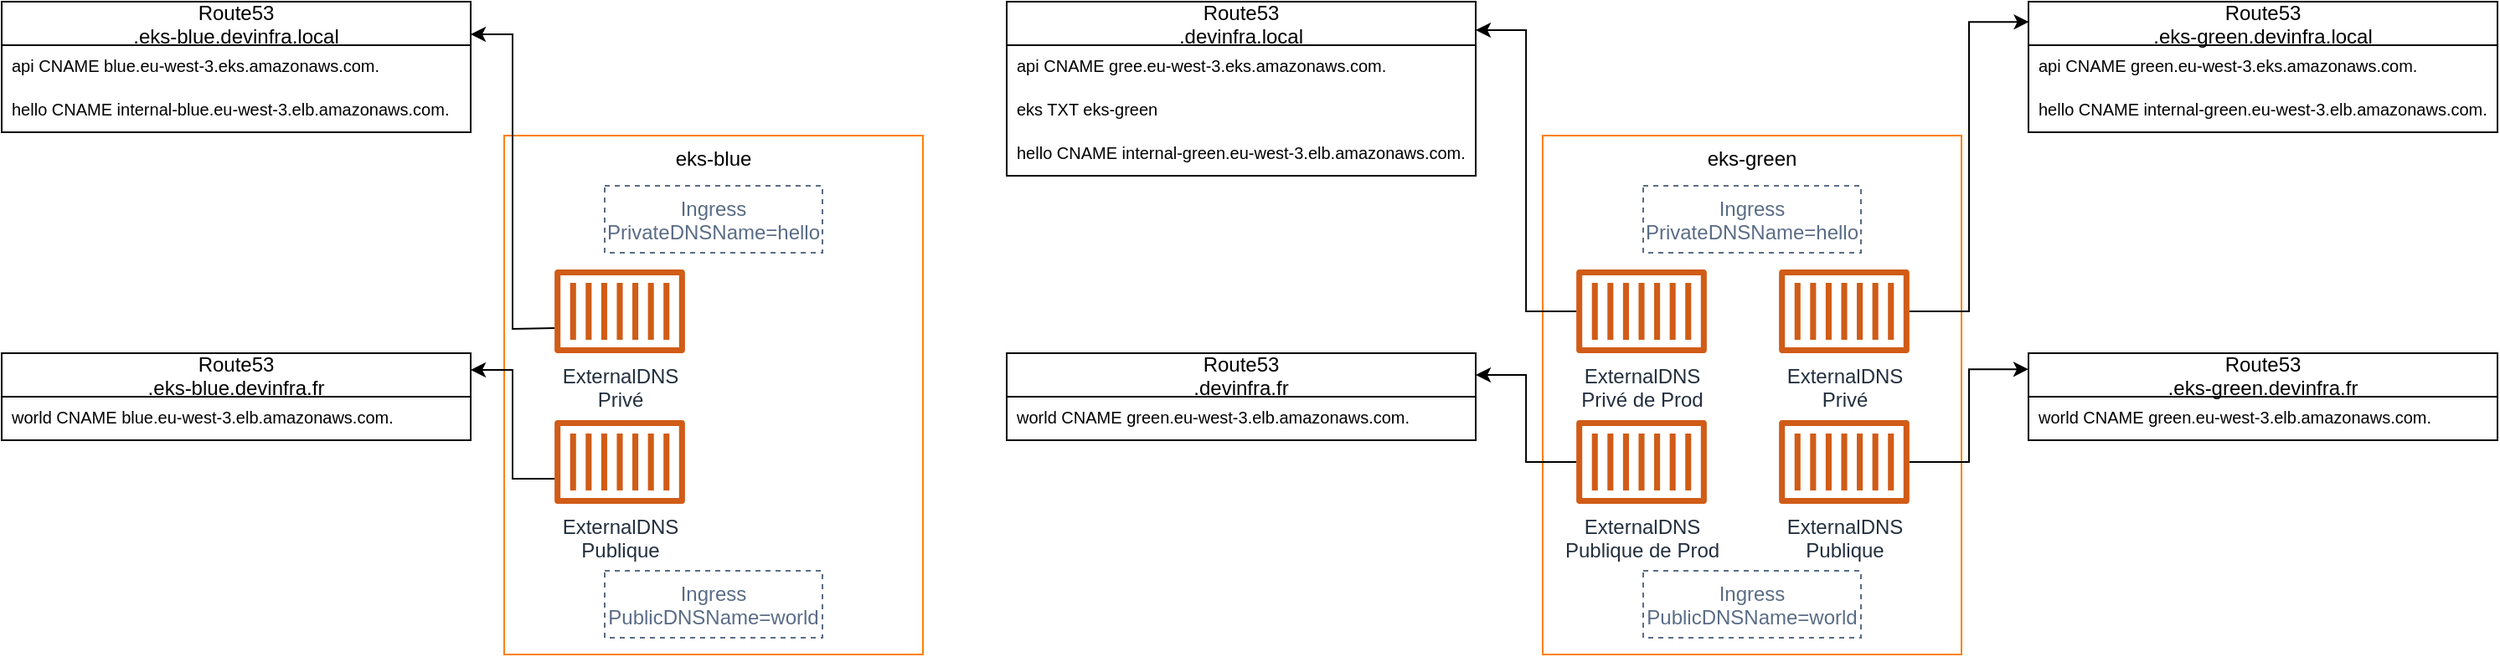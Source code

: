 <mxfile version="12.1.7" type="device" pages="1"><diagram id="Ht1M8jgEwFfnCIfOTk4-" name="Page-1"><mxGraphModel dx="1899" dy="792" grid="1" gridSize="10" guides="1" tooltips="1" connect="1" arrows="1" fold="1" page="1" pageScale="1" pageWidth="827" pageHeight="1169" math="0" shadow="0"><root><mxCell id="0"/><mxCell id="1" parent="0"/><mxCell id="k5W9xsYktUSqRRLWM8jy-3" value="eks-blue" style="verticalAlign=top;fontStyle=0;strokeColor=#FF8000;" parent="1" vertex="1"><mxGeometry x="160" y="220" width="250" height="310" as="geometry"/></mxCell><mxCell id="k5W9xsYktUSqRRLWM8jy-6" value="ExternalDNS&lt;br&gt;Privé" style="outlineConnect=0;fontColor=#232F3E;gradientColor=none;fillColor=#D05C17;strokeColor=none;dashed=0;verticalLabelPosition=bottom;verticalAlign=top;align=center;html=1;fontSize=12;fontStyle=0;aspect=fixed;pointerEvents=1;shape=mxgraph.aws4.container_1;" parent="1" vertex="1"><mxGeometry x="190" y="300" width="78" height="50" as="geometry"/></mxCell><mxCell id="k5W9xsYktUSqRRLWM8jy-10" value="ExternalDNS&lt;br&gt;Publique" style="outlineConnect=0;fontColor=#232F3E;gradientColor=none;fillColor=#D05C17;strokeColor=none;dashed=0;verticalLabelPosition=bottom;verticalAlign=top;align=center;html=1;fontSize=12;fontStyle=0;aspect=fixed;pointerEvents=1;shape=mxgraph.aws4.container_1;" parent="1" vertex="1"><mxGeometry x="190" y="390" width="78" height="50" as="geometry"/></mxCell><mxCell id="k5W9xsYktUSqRRLWM8jy-17" value="Ingress&#10;PrivateDNSName=hello" style="fillColor=none;strokeColor=#5A6C86;dashed=1;verticalAlign=top;fontStyle=0;fontColor=#5A6C86;" parent="1" vertex="1"><mxGeometry x="220" y="250" width="130" height="40" as="geometry"/></mxCell><mxCell id="k5W9xsYktUSqRRLWM8jy-32" style="edgeStyle=orthogonalEdgeStyle;rounded=0;orthogonalLoop=1;jettySize=auto;html=1;entryX=1;entryY=0.25;entryDx=0;entryDy=0;" parent="1" target="awfMEJctCj2FxYCj-Qh--1" edge="1"><mxGeometry relative="1" as="geometry"><mxPoint x="190" y="334.966" as="sourcePoint"/><mxPoint x="140" y="162.5" as="targetPoint"/></mxGeometry></mxCell><mxCell id="k5W9xsYktUSqRRLWM8jy-33" style="edgeStyle=orthogonalEdgeStyle;rounded=0;orthogonalLoop=1;jettySize=auto;html=1;" parent="1" edge="1"><mxGeometry relative="1" as="geometry"><mxPoint x="190" y="425.034" as="sourcePoint"/><mxPoint x="140" y="360" as="targetPoint"/><Array as="points"><mxPoint x="165" y="425"/><mxPoint x="165" y="360"/><mxPoint x="140" y="360"/></Array></mxGeometry></mxCell><mxCell id="k5W9xsYktUSqRRLWM8jy-24" value="eks-green" style="verticalAlign=top;fontStyle=0;strokeColor=#FF8000;" parent="1" vertex="1"><mxGeometry x="780" y="220" width="250" height="310" as="geometry"/></mxCell><mxCell id="k5W9xsYktUSqRRLWM8jy-25" value="Ingress&#10;PrivateDNSName=hello" style="fillColor=none;strokeColor=#5A6C86;dashed=1;verticalAlign=top;fontStyle=0;fontColor=#5A6C86;" parent="1" vertex="1"><mxGeometry x="840" y="250" width="130" height="40" as="geometry"/></mxCell><mxCell id="k5W9xsYktUSqRRLWM8jy-36" style="edgeStyle=orthogonalEdgeStyle;rounded=0;orthogonalLoop=1;jettySize=auto;html=1;entryX=0.001;entryY=0.155;entryDx=0;entryDy=0;entryPerimeter=0;" parent="1" source="k5W9xsYktUSqRRLWM8jy-26" target="awfMEJctCj2FxYCj-Qh--10" edge="1"><mxGeometry relative="1" as="geometry"><mxPoint x="1070" y="162.5" as="targetPoint"/></mxGeometry></mxCell><mxCell id="k5W9xsYktUSqRRLWM8jy-26" value="ExternalDNS&lt;br&gt;Privé" style="outlineConnect=0;fontColor=#232F3E;gradientColor=none;fillColor=#D05C17;strokeColor=none;dashed=0;verticalLabelPosition=bottom;verticalAlign=top;align=center;html=1;fontSize=12;fontStyle=0;aspect=fixed;pointerEvents=1;shape=mxgraph.aws4.container_1;" parent="1" vertex="1"><mxGeometry x="921" y="300" width="78" height="50" as="geometry"/></mxCell><mxCell id="k5W9xsYktUSqRRLWM8jy-37" style="edgeStyle=orthogonalEdgeStyle;rounded=0;orthogonalLoop=1;jettySize=auto;html=1;entryX=0;entryY=0.184;entryDx=0;entryDy=0;entryPerimeter=0;" parent="1" source="k5W9xsYktUSqRRLWM8jy-29" target="awfMEJctCj2FxYCj-Qh--13" edge="1"><mxGeometry relative="1" as="geometry"><mxPoint x="1066.62" y="359.62" as="targetPoint"/></mxGeometry></mxCell><mxCell id="k5W9xsYktUSqRRLWM8jy-29" value="ExternalDNS&lt;br&gt;Publique" style="outlineConnect=0;fontColor=#232F3E;gradientColor=none;fillColor=#D05C17;strokeColor=none;dashed=0;verticalLabelPosition=bottom;verticalAlign=top;align=center;html=1;fontSize=12;fontStyle=0;aspect=fixed;pointerEvents=1;shape=mxgraph.aws4.container_1;" parent="1" vertex="1"><mxGeometry x="921" y="390" width="78" height="50" as="geometry"/></mxCell><mxCell id="awfMEJctCj2FxYCj-Qh--1" value="Route53&#10;.eks-blue.devinfra.local" style="swimlane;fontStyle=0;childLayout=stackLayout;horizontal=1;startSize=26;fillColor=none;horizontalStack=0;resizeParent=1;resizeParentMax=0;resizeLast=0;collapsible=1;marginBottom=0;" parent="1" vertex="1"><mxGeometry x="-140" y="140" width="280" height="78" as="geometry"/></mxCell><mxCell id="awfMEJctCj2FxYCj-Qh--2" value="api CNAME blue.eu-west-3.eks.amazonaws.com." style="text;strokeColor=none;fillColor=none;align=left;verticalAlign=top;spacingLeft=4;spacingRight=4;overflow=hidden;rotatable=0;points=[[0,0.5],[1,0.5]];portConstraint=eastwest;fontSize=10;" parent="awfMEJctCj2FxYCj-Qh--1" vertex="1"><mxGeometry y="26" width="280" height="26" as="geometry"/></mxCell><mxCell id="awfMEJctCj2FxYCj-Qh--3" value="hello CNAME internal-blue.eu-west-3.elb.amazonaws.com." style="text;strokeColor=none;fillColor=none;align=left;verticalAlign=top;spacingLeft=4;spacingRight=4;overflow=hidden;rotatable=0;points=[[0,0.5],[1,0.5]];portConstraint=eastwest;fontSize=10;" parent="awfMEJctCj2FxYCj-Qh--1" vertex="1"><mxGeometry y="52" width="280" height="26" as="geometry"/></mxCell><mxCell id="awfMEJctCj2FxYCj-Qh--5" value="Route53&#10;.eks-blue.devinfra.fr" style="swimlane;fontStyle=0;childLayout=stackLayout;horizontal=1;startSize=26;fillColor=none;horizontalStack=0;resizeParent=1;resizeParentMax=0;resizeLast=0;collapsible=1;marginBottom=0;" parent="1" vertex="1"><mxGeometry x="-140" y="350" width="280" height="52" as="geometry"/></mxCell><mxCell id="awfMEJctCj2FxYCj-Qh--7" value="world CNAME blue.eu-west-3.elb.amazonaws.com." style="text;strokeColor=none;fillColor=none;align=left;verticalAlign=top;spacingLeft=4;spacingRight=4;overflow=hidden;rotatable=0;points=[[0,0.5],[1,0.5]];portConstraint=eastwest;fontSize=10;" parent="awfMEJctCj2FxYCj-Qh--5" vertex="1"><mxGeometry y="26" width="280" height="26" as="geometry"/></mxCell><mxCell id="awfMEJctCj2FxYCj-Qh--8" value="Ingress&#10;PublicDNSName=world" style="fillColor=none;strokeColor=#5A6C86;dashed=1;verticalAlign=top;fontStyle=0;fontColor=#5A6C86;" parent="1" vertex="1"><mxGeometry x="220" y="480" width="130" height="40" as="geometry"/></mxCell><mxCell id="awfMEJctCj2FxYCj-Qh--9" value="Ingress&#10;PublicDNSName=world" style="fillColor=none;strokeColor=#5A6C86;dashed=1;verticalAlign=top;fontStyle=0;fontColor=#5A6C86;" parent="1" vertex="1"><mxGeometry x="840" y="480" width="130" height="40" as="geometry"/></mxCell><mxCell id="awfMEJctCj2FxYCj-Qh--10" value="Route53&#10;.eks-green.devinfra.local" style="swimlane;fontStyle=0;childLayout=stackLayout;horizontal=1;startSize=26;fillColor=none;horizontalStack=0;resizeParent=1;resizeParentMax=0;resizeLast=0;collapsible=1;marginBottom=0;" parent="1" vertex="1"><mxGeometry x="1070" y="140" width="280" height="78" as="geometry"/></mxCell><mxCell id="awfMEJctCj2FxYCj-Qh--11" value="api CNAME green.eu-west-3.eks.amazonaws.com." style="text;strokeColor=none;fillColor=none;align=left;verticalAlign=top;spacingLeft=4;spacingRight=4;overflow=hidden;rotatable=0;points=[[0,0.5],[1,0.5]];portConstraint=eastwest;fontSize=10;" parent="awfMEJctCj2FxYCj-Qh--10" vertex="1"><mxGeometry y="26" width="280" height="26" as="geometry"/></mxCell><mxCell id="awfMEJctCj2FxYCj-Qh--12" value="hello CNAME internal-green.eu-west-3.elb.amazonaws.com." style="text;strokeColor=none;fillColor=none;align=left;verticalAlign=top;spacingLeft=4;spacingRight=4;overflow=hidden;rotatable=0;points=[[0,0.5],[1,0.5]];portConstraint=eastwest;fontSize=10;" parent="awfMEJctCj2FxYCj-Qh--10" vertex="1"><mxGeometry y="52" width="280" height="26" as="geometry"/></mxCell><mxCell id="awfMEJctCj2FxYCj-Qh--13" value="Route53&#10;.eks-green.devinfra.fr" style="swimlane;fontStyle=0;childLayout=stackLayout;horizontal=1;startSize=26;fillColor=none;horizontalStack=0;resizeParent=1;resizeParentMax=0;resizeLast=0;collapsible=1;marginBottom=0;" parent="1" vertex="1"><mxGeometry x="1070" y="350" width="280" height="52" as="geometry"/></mxCell><mxCell id="awfMEJctCj2FxYCj-Qh--14" value="world CNAME green.eu-west-3.elb.amazonaws.com." style="text;strokeColor=none;fillColor=none;align=left;verticalAlign=top;spacingLeft=4;spacingRight=4;overflow=hidden;rotatable=0;points=[[0,0.5],[1,0.5]];portConstraint=eastwest;fontSize=10;" parent="awfMEJctCj2FxYCj-Qh--13" vertex="1"><mxGeometry y="26" width="280" height="26" as="geometry"/></mxCell><mxCell id="awfMEJctCj2FxYCj-Qh--18" value="Route53&#10;.devinfra.local" style="swimlane;fontStyle=0;childLayout=stackLayout;horizontal=1;startSize=26;fillColor=none;horizontalStack=0;resizeParent=1;resizeParentMax=0;resizeLast=0;collapsible=1;marginBottom=0;" parent="1" vertex="1"><mxGeometry x="460" y="140" width="280" height="104" as="geometry"/></mxCell><mxCell id="awfMEJctCj2FxYCj-Qh--19" value="api CNAME gree.eu-west-3.eks.amazonaws.com." style="text;strokeColor=none;fillColor=none;align=left;verticalAlign=top;spacingLeft=4;spacingRight=4;overflow=hidden;rotatable=0;points=[[0,0.5],[1,0.5]];portConstraint=eastwest;fontSize=10;" parent="awfMEJctCj2FxYCj-Qh--18" vertex="1"><mxGeometry y="26" width="280" height="26" as="geometry"/></mxCell><mxCell id="awfMEJctCj2FxYCj-Qh--28" value="eks TXT eks-green" style="text;strokeColor=none;fillColor=none;align=left;verticalAlign=top;spacingLeft=4;spacingRight=4;overflow=hidden;rotatable=0;points=[[0,0.5],[1,0.5]];portConstraint=eastwest;fontSize=10;" parent="awfMEJctCj2FxYCj-Qh--18" vertex="1"><mxGeometry y="52" width="280" height="26" as="geometry"/></mxCell><mxCell id="awfMEJctCj2FxYCj-Qh--20" value="hello CNAME internal-green.eu-west-3.elb.amazonaws.com." style="text;strokeColor=none;fillColor=none;align=left;verticalAlign=top;spacingLeft=4;spacingRight=4;overflow=hidden;rotatable=0;points=[[0,0.5],[1,0.5]];portConstraint=eastwest;fontSize=10;" parent="awfMEJctCj2FxYCj-Qh--18" vertex="1"><mxGeometry y="78" width="280" height="26" as="geometry"/></mxCell><mxCell id="awfMEJctCj2FxYCj-Qh--21" value="Route53&#10;.devinfra.fr" style="swimlane;fontStyle=0;childLayout=stackLayout;horizontal=1;startSize=26;fillColor=none;horizontalStack=0;resizeParent=1;resizeParentMax=0;resizeLast=0;collapsible=1;marginBottom=0;" parent="1" vertex="1"><mxGeometry x="460" y="350" width="280" height="52" as="geometry"/></mxCell><mxCell id="awfMEJctCj2FxYCj-Qh--22" value="world CNAME green.eu-west-3.elb.amazonaws.com." style="text;strokeColor=none;fillColor=none;align=left;verticalAlign=top;spacingLeft=4;spacingRight=4;overflow=hidden;rotatable=0;points=[[0,0.5],[1,0.5]];portConstraint=eastwest;fontSize=10;" parent="awfMEJctCj2FxYCj-Qh--21" vertex="1"><mxGeometry y="26" width="280" height="26" as="geometry"/></mxCell><mxCell id="awfMEJctCj2FxYCj-Qh--31" style="edgeStyle=orthogonalEdgeStyle;rounded=0;orthogonalLoop=1;jettySize=auto;html=1;entryX=1;entryY=0.163;entryDx=0;entryDy=0;entryPerimeter=0;fontSize=10;" parent="1" source="awfMEJctCj2FxYCj-Qh--29" target="awfMEJctCj2FxYCj-Qh--18" edge="1"><mxGeometry relative="1" as="geometry"/></mxCell><mxCell id="awfMEJctCj2FxYCj-Qh--29" value="ExternalDNS&lt;br&gt;Privé de Prod" style="outlineConnect=0;fontColor=#232F3E;gradientColor=none;fillColor=#D05C17;strokeColor=none;dashed=0;verticalLabelPosition=bottom;verticalAlign=top;align=center;html=1;fontSize=12;fontStyle=0;aspect=fixed;pointerEvents=1;shape=mxgraph.aws4.container_1;" parent="1" vertex="1"><mxGeometry x="800" y="300" width="78" height="50" as="geometry"/></mxCell><mxCell id="awfMEJctCj2FxYCj-Qh--32" style="edgeStyle=orthogonalEdgeStyle;rounded=0;orthogonalLoop=1;jettySize=auto;html=1;entryX=1;entryY=0.25;entryDx=0;entryDy=0;fontSize=10;" parent="1" source="awfMEJctCj2FxYCj-Qh--30" target="awfMEJctCj2FxYCj-Qh--21" edge="1"><mxGeometry relative="1" as="geometry"/></mxCell><mxCell id="awfMEJctCj2FxYCj-Qh--30" value="ExternalDNS&lt;br&gt;Publique de Prod" style="outlineConnect=0;fontColor=#232F3E;gradientColor=none;fillColor=#D05C17;strokeColor=none;dashed=0;verticalLabelPosition=bottom;verticalAlign=top;align=center;html=1;fontSize=12;fontStyle=0;aspect=fixed;pointerEvents=1;shape=mxgraph.aws4.container_1;" parent="1" vertex="1"><mxGeometry x="800" y="390" width="78" height="50" as="geometry"/></mxCell></root></mxGraphModel></diagram></mxfile>